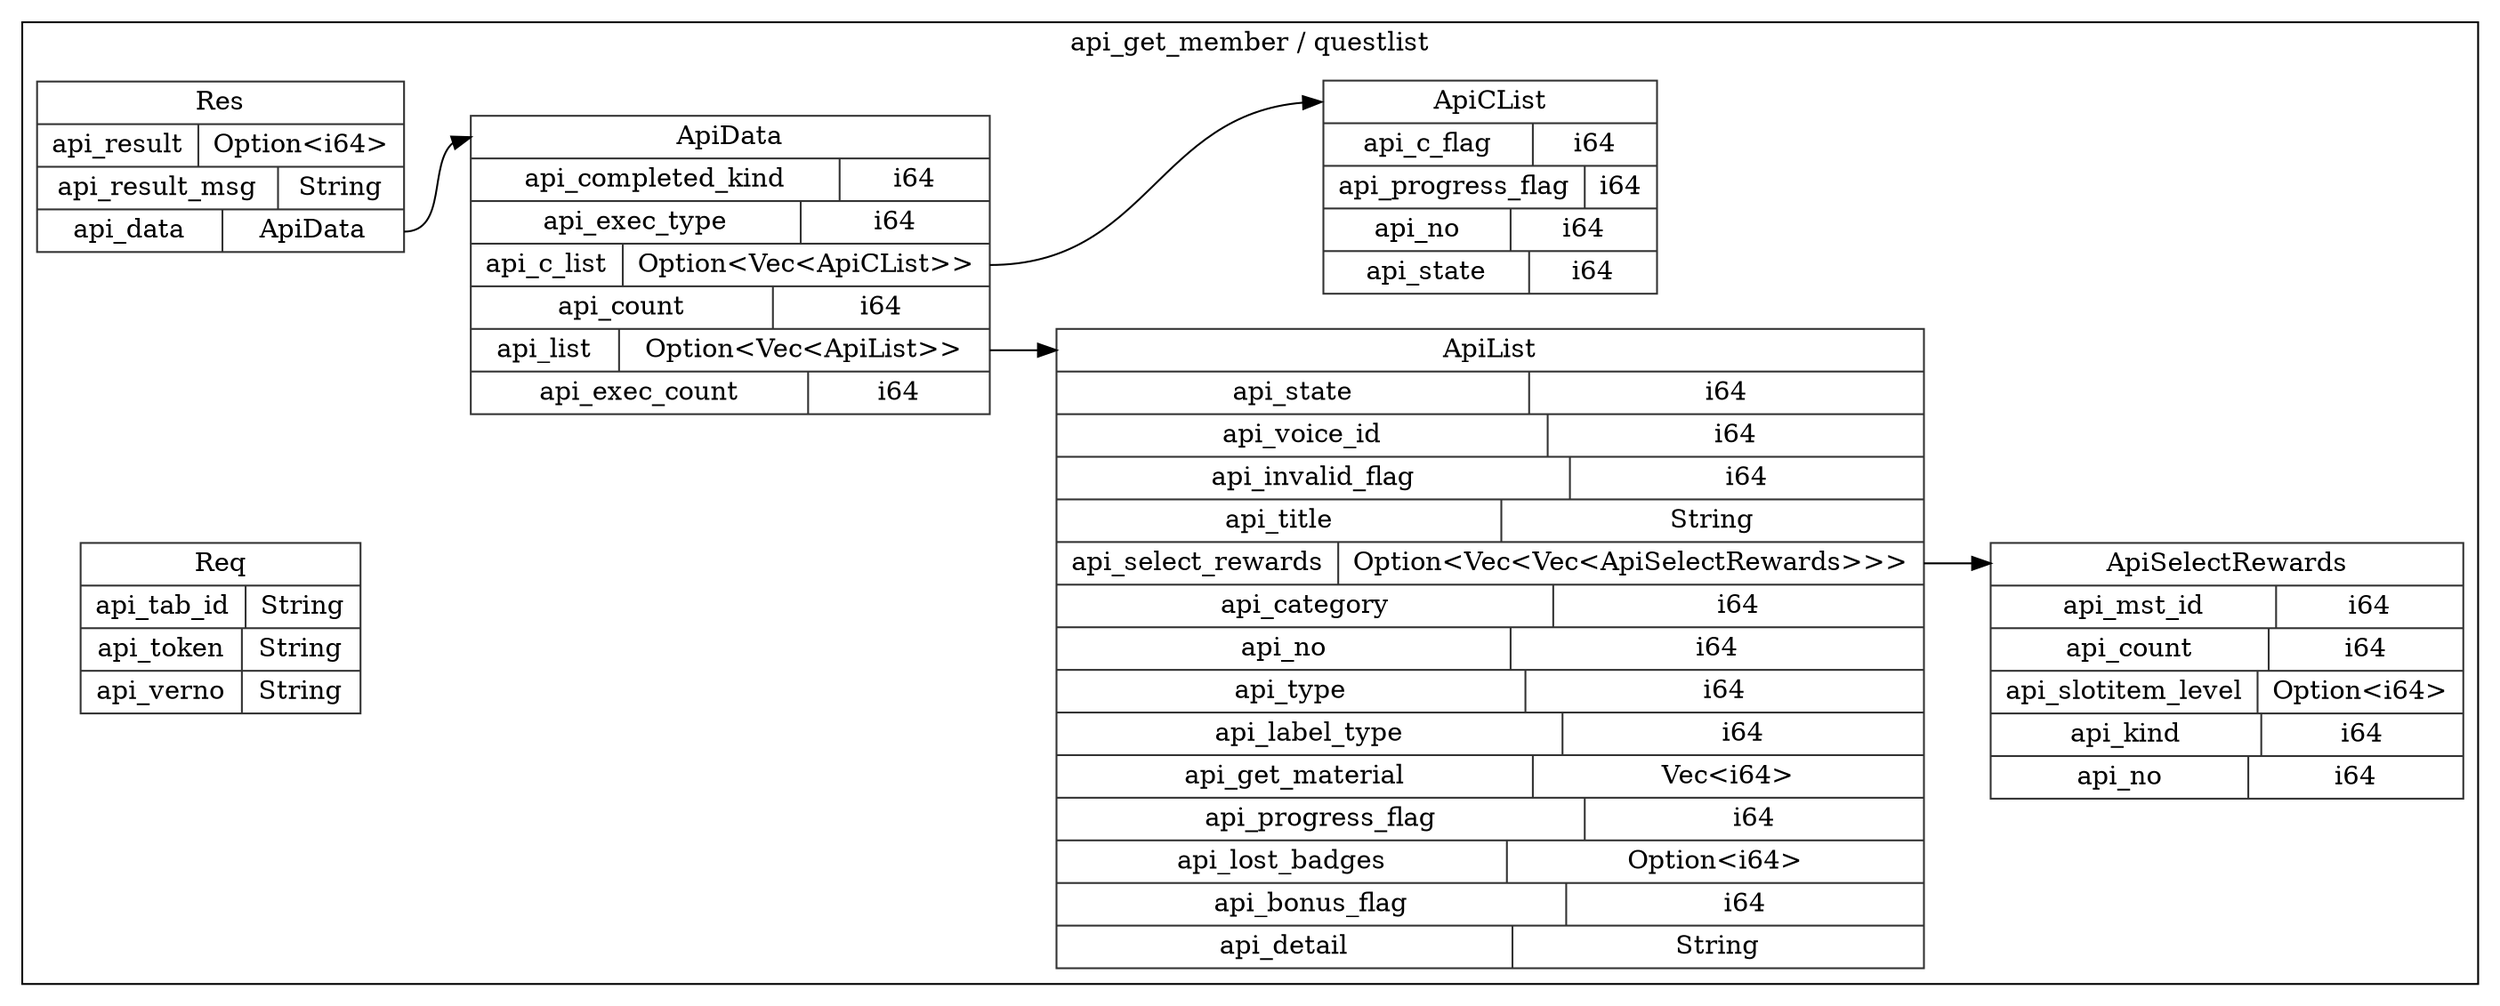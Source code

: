 digraph {
  rankdir=LR;
  subgraph cluster_0 {
    label="api_get_member / questlist";
    node [style="filled", color=white, style="solid", color=gray20];
    api_get_member__questlist__Res [label="<Res> Res  | { api_result | <api_result> Option\<i64\> } | { api_result_msg | <api_result_msg> String } | { api_data | <api_data> ApiData }", shape=record];
    api_get_member__questlist__ApiData;
    api_get_member__questlist__Res:api_data:e -> api_get_member__questlist__ApiData:ApiData:w;
    api_get_member__questlist__ApiCList [label="<ApiCList> ApiCList  | { api_c_flag | <api_c_flag> i64 } | { api_progress_flag | <api_progress_flag> i64 } | { api_no | <api_no> i64 } | { api_state | <api_state> i64 }", shape=record];
    api_get_member__questlist__ApiSelectRewards [label="<ApiSelectRewards> ApiSelectRewards  | { api_mst_id | <api_mst_id> i64 } | { api_count | <api_count> i64 } | { api_slotitem_level | <api_slotitem_level> Option\<i64\> } | { api_kind | <api_kind> i64 } | { api_no | <api_no> i64 }", shape=record];
    api_get_member__questlist__Req [label="<Req> Req  | { api_tab_id | <api_tab_id> String } | { api_token | <api_token> String } | { api_verno | <api_verno> String }", shape=record];
    api_get_member__questlist__ApiList [label="<ApiList> ApiList  | { api_state | <api_state> i64 } | { api_voice_id | <api_voice_id> i64 } | { api_invalid_flag | <api_invalid_flag> i64 } | { api_title | <api_title> String } | { api_select_rewards | <api_select_rewards> Option\<Vec\<Vec\<ApiSelectRewards\>\>\> } | { api_category | <api_category> i64 } | { api_no | <api_no> i64 } | { api_type | <api_type> i64 } | { api_label_type | <api_label_type> i64 } | { api_get_material | <api_get_material> Vec\<i64\> } | { api_progress_flag | <api_progress_flag> i64 } | { api_lost_badges | <api_lost_badges> Option\<i64\> } | { api_bonus_flag | <api_bonus_flag> i64 } | { api_detail | <api_detail> String }", shape=record];
    api_get_member__questlist__ApiList:api_select_rewards:e -> api_get_member__questlist__ApiSelectRewards:ApiSelectRewards:w;
    api_get_member__questlist__ApiData [label="<ApiData> ApiData  | { api_completed_kind | <api_completed_kind> i64 } | { api_exec_type | <api_exec_type> i64 } | { api_c_list | <api_c_list> Option\<Vec\<ApiCList\>\> } | { api_count | <api_count> i64 } | { api_list | <api_list> Option\<Vec\<ApiList\>\> } | { api_exec_count | <api_exec_count> i64 }", shape=record];
    api_get_member__questlist__ApiData:api_c_list:e -> api_get_member__questlist__ApiCList:ApiCList:w;
    api_get_member__questlist__ApiData:api_list:e -> api_get_member__questlist__ApiList:ApiList:w;
  }
}
